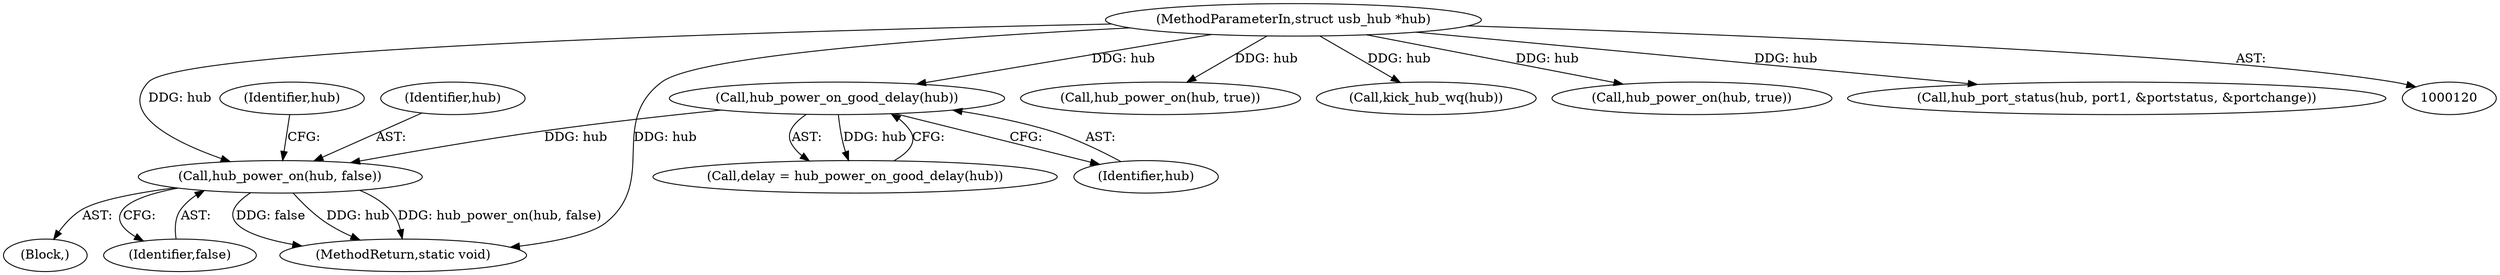 digraph "0_linux_e50293ef9775c5f1cf3fcc093037dd6a8c5684ea@pointer" {
"1000198" [label="(Call,hub_power_on(hub, false))"];
"1000196" [label="(Call,hub_power_on_good_delay(hub))"];
"1000121" [label="(MethodParameterIn,struct usb_hub *hub)"];
"1000204" [label="(Identifier,hub)"];
"1000194" [label="(Call,delay = hub_power_on_good_delay(hub))"];
"1000265" [label="(Call,hub_power_on(hub, true))"];
"1000198" [label="(Call,hub_power_on(hub, false))"];
"1000121" [label="(MethodParameterIn,struct usb_hub *hub)"];
"1000193" [label="(Block,)"];
"1000592" [label="(Call,kick_hub_wq(hub))"];
"1000270" [label="(Call,hub_power_on(hub, true))"];
"1000196" [label="(Call,hub_power_on_good_delay(hub))"];
"1000199" [label="(Identifier,hub)"];
"1000311" [label="(Call,hub_port_status(hub, port1, &portstatus, &portchange))"];
"1000200" [label="(Identifier,false)"];
"1000197" [label="(Identifier,hub)"];
"1000603" [label="(MethodReturn,static void)"];
"1000198" -> "1000193"  [label="AST: "];
"1000198" -> "1000200"  [label="CFG: "];
"1000199" -> "1000198"  [label="AST: "];
"1000200" -> "1000198"  [label="AST: "];
"1000204" -> "1000198"  [label="CFG: "];
"1000198" -> "1000603"  [label="DDG: false"];
"1000198" -> "1000603"  [label="DDG: hub"];
"1000198" -> "1000603"  [label="DDG: hub_power_on(hub, false)"];
"1000196" -> "1000198"  [label="DDG: hub"];
"1000121" -> "1000198"  [label="DDG: hub"];
"1000196" -> "1000194"  [label="AST: "];
"1000196" -> "1000197"  [label="CFG: "];
"1000197" -> "1000196"  [label="AST: "];
"1000194" -> "1000196"  [label="CFG: "];
"1000196" -> "1000194"  [label="DDG: hub"];
"1000121" -> "1000196"  [label="DDG: hub"];
"1000121" -> "1000120"  [label="AST: "];
"1000121" -> "1000603"  [label="DDG: hub"];
"1000121" -> "1000265"  [label="DDG: hub"];
"1000121" -> "1000270"  [label="DDG: hub"];
"1000121" -> "1000311"  [label="DDG: hub"];
"1000121" -> "1000592"  [label="DDG: hub"];
}
